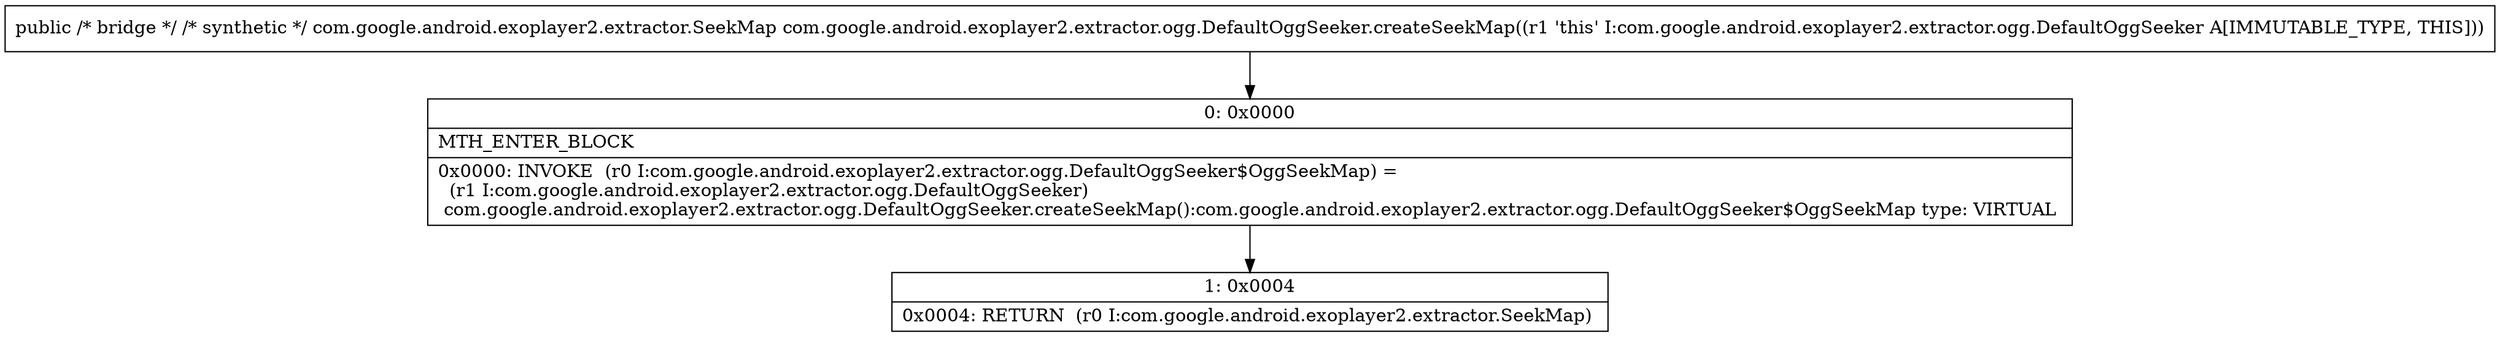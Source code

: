 digraph "CFG forcom.google.android.exoplayer2.extractor.ogg.DefaultOggSeeker.createSeekMap()Lcom\/google\/android\/exoplayer2\/extractor\/SeekMap;" {
Node_0 [shape=record,label="{0\:\ 0x0000|MTH_ENTER_BLOCK\l|0x0000: INVOKE  (r0 I:com.google.android.exoplayer2.extractor.ogg.DefaultOggSeeker$OggSeekMap) = \l  (r1 I:com.google.android.exoplayer2.extractor.ogg.DefaultOggSeeker)\l com.google.android.exoplayer2.extractor.ogg.DefaultOggSeeker.createSeekMap():com.google.android.exoplayer2.extractor.ogg.DefaultOggSeeker$OggSeekMap type: VIRTUAL \l}"];
Node_1 [shape=record,label="{1\:\ 0x0004|0x0004: RETURN  (r0 I:com.google.android.exoplayer2.extractor.SeekMap) \l}"];
MethodNode[shape=record,label="{public \/* bridge *\/ \/* synthetic *\/ com.google.android.exoplayer2.extractor.SeekMap com.google.android.exoplayer2.extractor.ogg.DefaultOggSeeker.createSeekMap((r1 'this' I:com.google.android.exoplayer2.extractor.ogg.DefaultOggSeeker A[IMMUTABLE_TYPE, THIS])) }"];
MethodNode -> Node_0;
Node_0 -> Node_1;
}

